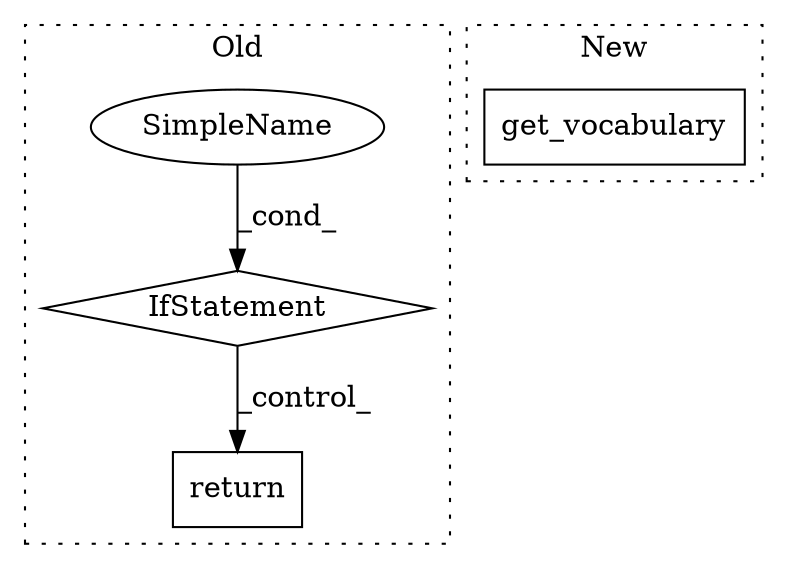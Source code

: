 digraph G {
subgraph cluster0 {
1 [label="return" a="41" s="1945" l="7" shape="box"];
3 [label="IfStatement" a="25" s="1894,1935" l="4,2" shape="diamond"];
4 [label="SimpleName" a="42" s="" l="" shape="ellipse"];
label = "Old";
style="dotted";
}
subgraph cluster1 {
2 [label="get_vocabulary" a="32" s="1899" l="16" shape="box"];
label = "New";
style="dotted";
}
3 -> 1 [label="_control_"];
4 -> 3 [label="_cond_"];
}